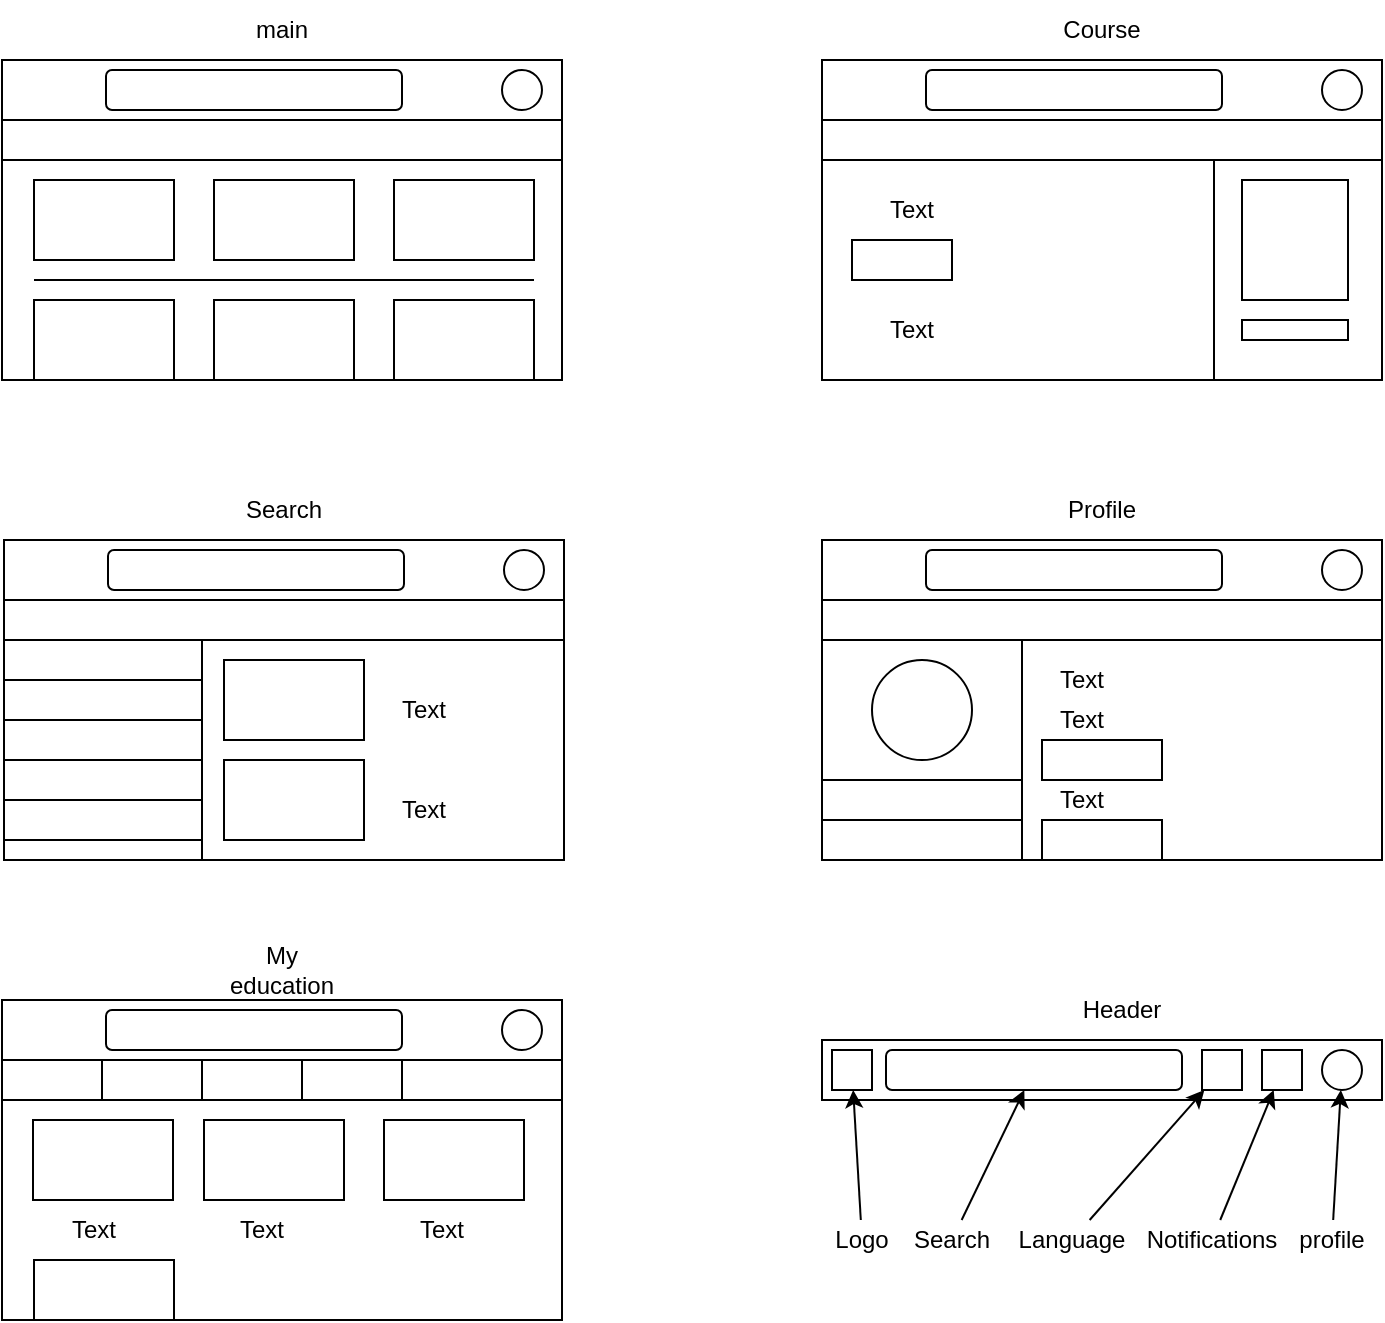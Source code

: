 <mxfile version="23.1.6" type="device">
  <diagram name="Страница — 1" id="CcfzWCn10rCv8w71ZSUx">
    <mxGraphModel dx="1075" dy="442" grid="1" gridSize="10" guides="1" tooltips="1" connect="1" arrows="1" fold="1" page="1" pageScale="1" pageWidth="827" pageHeight="1169" math="0" shadow="0">
      <root>
        <mxCell id="0" />
        <mxCell id="1" parent="0" />
        <mxCell id="6pSqtr_-12MOgZffBn_E-2" value="" style="rounded=0;whiteSpace=wrap;html=1;" vertex="1" parent="1">
          <mxGeometry x="40" y="80" width="280" height="160" as="geometry" />
        </mxCell>
        <mxCell id="6pSqtr_-12MOgZffBn_E-3" value="" style="rounded=0;whiteSpace=wrap;html=1;" vertex="1" parent="1">
          <mxGeometry x="40" y="80" width="280" height="30" as="geometry" />
        </mxCell>
        <mxCell id="6pSqtr_-12MOgZffBn_E-4" value="main" style="text;html=1;align=center;verticalAlign=middle;whiteSpace=wrap;rounded=0;" vertex="1" parent="1">
          <mxGeometry x="150" y="50" width="60" height="30" as="geometry" />
        </mxCell>
        <mxCell id="6pSqtr_-12MOgZffBn_E-6" value="" style="rounded=0;whiteSpace=wrap;html=1;" vertex="1" parent="1">
          <mxGeometry x="40" y="110" width="280" height="20" as="geometry" />
        </mxCell>
        <mxCell id="6pSqtr_-12MOgZffBn_E-7" value="" style="rounded=0;whiteSpace=wrap;html=1;" vertex="1" parent="1">
          <mxGeometry x="56" y="140" width="70" height="40" as="geometry" />
        </mxCell>
        <mxCell id="6pSqtr_-12MOgZffBn_E-8" value="" style="rounded=0;whiteSpace=wrap;html=1;" vertex="1" parent="1">
          <mxGeometry x="56" y="200" width="70" height="40" as="geometry" />
        </mxCell>
        <mxCell id="6pSqtr_-12MOgZffBn_E-9" value="" style="rounded=0;whiteSpace=wrap;html=1;" vertex="1" parent="1">
          <mxGeometry x="146" y="140" width="70" height="40" as="geometry" />
        </mxCell>
        <mxCell id="6pSqtr_-12MOgZffBn_E-10" value="" style="rounded=0;whiteSpace=wrap;html=1;" vertex="1" parent="1">
          <mxGeometry x="236" y="140" width="70" height="40" as="geometry" />
        </mxCell>
        <mxCell id="6pSqtr_-12MOgZffBn_E-11" value="" style="rounded=0;whiteSpace=wrap;html=1;" vertex="1" parent="1">
          <mxGeometry x="146" y="200" width="70" height="40" as="geometry" />
        </mxCell>
        <mxCell id="6pSqtr_-12MOgZffBn_E-12" value="" style="rounded=0;whiteSpace=wrap;html=1;" vertex="1" parent="1">
          <mxGeometry x="236" y="200" width="70" height="40" as="geometry" />
        </mxCell>
        <mxCell id="6pSqtr_-12MOgZffBn_E-15" value="" style="endArrow=none;html=1;rounded=0;" edge="1" parent="1">
          <mxGeometry width="50" height="50" relative="1" as="geometry">
            <mxPoint x="56" y="190" as="sourcePoint" />
            <mxPoint x="306" y="190" as="targetPoint" />
          </mxGeometry>
        </mxCell>
        <mxCell id="6pSqtr_-12MOgZffBn_E-16" value="" style="ellipse;whiteSpace=wrap;html=1;aspect=fixed;" vertex="1" parent="1">
          <mxGeometry x="290" y="85" width="20" height="20" as="geometry" />
        </mxCell>
        <mxCell id="6pSqtr_-12MOgZffBn_E-17" value="" style="rounded=1;whiteSpace=wrap;html=1;" vertex="1" parent="1">
          <mxGeometry x="92" y="85" width="148" height="20" as="geometry" />
        </mxCell>
        <mxCell id="6pSqtr_-12MOgZffBn_E-19" value="" style="rounded=0;whiteSpace=wrap;html=1;" vertex="1" parent="1">
          <mxGeometry x="450" y="80" width="280" height="160" as="geometry" />
        </mxCell>
        <mxCell id="6pSqtr_-12MOgZffBn_E-20" value="" style="rounded=0;whiteSpace=wrap;html=1;" vertex="1" parent="1">
          <mxGeometry x="450" y="80" width="280" height="30" as="geometry" />
        </mxCell>
        <mxCell id="6pSqtr_-12MOgZffBn_E-21" value="Course" style="text;html=1;align=center;verticalAlign=middle;whiteSpace=wrap;rounded=0;" vertex="1" parent="1">
          <mxGeometry x="560" y="50" width="60" height="30" as="geometry" />
        </mxCell>
        <mxCell id="6pSqtr_-12MOgZffBn_E-22" value="" style="rounded=0;whiteSpace=wrap;html=1;" vertex="1" parent="1">
          <mxGeometry x="450" y="110" width="280" height="20" as="geometry" />
        </mxCell>
        <mxCell id="6pSqtr_-12MOgZffBn_E-28" value="" style="rounded=0;whiteSpace=wrap;html=1;" vertex="1" parent="1">
          <mxGeometry x="646" y="130" width="84" height="110" as="geometry" />
        </mxCell>
        <mxCell id="6pSqtr_-12MOgZffBn_E-30" value="" style="ellipse;whiteSpace=wrap;html=1;aspect=fixed;" vertex="1" parent="1">
          <mxGeometry x="700" y="85" width="20" height="20" as="geometry" />
        </mxCell>
        <mxCell id="6pSqtr_-12MOgZffBn_E-31" value="" style="rounded=1;whiteSpace=wrap;html=1;" vertex="1" parent="1">
          <mxGeometry x="502" y="85" width="148" height="20" as="geometry" />
        </mxCell>
        <mxCell id="6pSqtr_-12MOgZffBn_E-32" value="" style="rounded=0;whiteSpace=wrap;html=1;" vertex="1" parent="1">
          <mxGeometry x="660" y="140" width="53" height="60" as="geometry" />
        </mxCell>
        <mxCell id="6pSqtr_-12MOgZffBn_E-33" value="" style="rounded=0;whiteSpace=wrap;html=1;" vertex="1" parent="1">
          <mxGeometry x="660" y="210" width="53" height="10" as="geometry" />
        </mxCell>
        <mxCell id="6pSqtr_-12MOgZffBn_E-35" value="Text" style="text;html=1;align=center;verticalAlign=middle;whiteSpace=wrap;rounded=0;" vertex="1" parent="1">
          <mxGeometry x="465" y="140" width="60" height="30" as="geometry" />
        </mxCell>
        <mxCell id="6pSqtr_-12MOgZffBn_E-37" value="" style="rounded=0;whiteSpace=wrap;html=1;" vertex="1" parent="1">
          <mxGeometry x="465" y="170" width="50" height="20" as="geometry" />
        </mxCell>
        <mxCell id="6pSqtr_-12MOgZffBn_E-38" value="Text" style="text;html=1;align=center;verticalAlign=middle;whiteSpace=wrap;rounded=0;" vertex="1" parent="1">
          <mxGeometry x="465" y="200" width="60" height="30" as="geometry" />
        </mxCell>
        <mxCell id="6pSqtr_-12MOgZffBn_E-39" value="" style="rounded=0;whiteSpace=wrap;html=1;" vertex="1" parent="1">
          <mxGeometry x="41" y="320" width="280" height="160" as="geometry" />
        </mxCell>
        <mxCell id="6pSqtr_-12MOgZffBn_E-40" value="" style="rounded=0;whiteSpace=wrap;html=1;" vertex="1" parent="1">
          <mxGeometry x="41" y="320" width="280" height="30" as="geometry" />
        </mxCell>
        <mxCell id="6pSqtr_-12MOgZffBn_E-41" value="Search" style="text;html=1;align=center;verticalAlign=middle;whiteSpace=wrap;rounded=0;" vertex="1" parent="1">
          <mxGeometry x="151" y="290" width="60" height="30" as="geometry" />
        </mxCell>
        <mxCell id="6pSqtr_-12MOgZffBn_E-42" value="" style="rounded=0;whiteSpace=wrap;html=1;" vertex="1" parent="1">
          <mxGeometry x="41" y="350" width="280" height="20" as="geometry" />
        </mxCell>
        <mxCell id="6pSqtr_-12MOgZffBn_E-44" value="" style="ellipse;whiteSpace=wrap;html=1;aspect=fixed;" vertex="1" parent="1">
          <mxGeometry x="291" y="325" width="20" height="20" as="geometry" />
        </mxCell>
        <mxCell id="6pSqtr_-12MOgZffBn_E-45" value="" style="rounded=1;whiteSpace=wrap;html=1;" vertex="1" parent="1">
          <mxGeometry x="93" y="325" width="148" height="20" as="geometry" />
        </mxCell>
        <mxCell id="6pSqtr_-12MOgZffBn_E-51" value="" style="rounded=0;whiteSpace=wrap;html=1;" vertex="1" parent="1">
          <mxGeometry x="41" y="370" width="99" height="110" as="geometry" />
        </mxCell>
        <mxCell id="6pSqtr_-12MOgZffBn_E-53" value="" style="rounded=0;whiteSpace=wrap;html=1;" vertex="1" parent="1">
          <mxGeometry x="151" y="380" width="70" height="40" as="geometry" />
        </mxCell>
        <mxCell id="6pSqtr_-12MOgZffBn_E-54" value="" style="rounded=0;whiteSpace=wrap;html=1;" vertex="1" parent="1">
          <mxGeometry x="151" y="430" width="70" height="40" as="geometry" />
        </mxCell>
        <mxCell id="6pSqtr_-12MOgZffBn_E-56" value="Text" style="text;html=1;align=center;verticalAlign=middle;whiteSpace=wrap;rounded=0;" vertex="1" parent="1">
          <mxGeometry x="221" y="390" width="60" height="30" as="geometry" />
        </mxCell>
        <mxCell id="6pSqtr_-12MOgZffBn_E-57" value="Text" style="text;html=1;align=center;verticalAlign=middle;whiteSpace=wrap;rounded=0;" vertex="1" parent="1">
          <mxGeometry x="221" y="440" width="60" height="30" as="geometry" />
        </mxCell>
        <mxCell id="6pSqtr_-12MOgZffBn_E-58" value="" style="rounded=0;whiteSpace=wrap;html=1;" vertex="1" parent="1">
          <mxGeometry x="41" y="370" width="99" height="20" as="geometry" />
        </mxCell>
        <mxCell id="6pSqtr_-12MOgZffBn_E-59" value="" style="rounded=0;whiteSpace=wrap;html=1;" vertex="1" parent="1">
          <mxGeometry x="41" y="390" width="99" height="20" as="geometry" />
        </mxCell>
        <mxCell id="6pSqtr_-12MOgZffBn_E-60" value="" style="rounded=0;whiteSpace=wrap;html=1;" vertex="1" parent="1">
          <mxGeometry x="41" y="410" width="99" height="20" as="geometry" />
        </mxCell>
        <mxCell id="6pSqtr_-12MOgZffBn_E-61" value="" style="rounded=0;whiteSpace=wrap;html=1;" vertex="1" parent="1">
          <mxGeometry x="41" y="430" width="99" height="20" as="geometry" />
        </mxCell>
        <mxCell id="6pSqtr_-12MOgZffBn_E-62" value="" style="rounded=0;whiteSpace=wrap;html=1;" vertex="1" parent="1">
          <mxGeometry x="41" y="450" width="99" height="20" as="geometry" />
        </mxCell>
        <mxCell id="6pSqtr_-12MOgZffBn_E-63" value="" style="rounded=0;whiteSpace=wrap;html=1;" vertex="1" parent="1">
          <mxGeometry x="450" y="320" width="280" height="160" as="geometry" />
        </mxCell>
        <mxCell id="6pSqtr_-12MOgZffBn_E-64" value="" style="rounded=0;whiteSpace=wrap;html=1;" vertex="1" parent="1">
          <mxGeometry x="450" y="320" width="280" height="30" as="geometry" />
        </mxCell>
        <mxCell id="6pSqtr_-12MOgZffBn_E-65" value="Profile" style="text;html=1;align=center;verticalAlign=middle;whiteSpace=wrap;rounded=0;" vertex="1" parent="1">
          <mxGeometry x="560" y="290" width="60" height="30" as="geometry" />
        </mxCell>
        <mxCell id="6pSqtr_-12MOgZffBn_E-66" value="" style="rounded=0;whiteSpace=wrap;html=1;" vertex="1" parent="1">
          <mxGeometry x="450" y="350" width="280" height="20" as="geometry" />
        </mxCell>
        <mxCell id="6pSqtr_-12MOgZffBn_E-67" value="" style="ellipse;whiteSpace=wrap;html=1;aspect=fixed;" vertex="1" parent="1">
          <mxGeometry x="700" y="325" width="20" height="20" as="geometry" />
        </mxCell>
        <mxCell id="6pSqtr_-12MOgZffBn_E-68" value="" style="rounded=1;whiteSpace=wrap;html=1;" vertex="1" parent="1">
          <mxGeometry x="502" y="325" width="148" height="20" as="geometry" />
        </mxCell>
        <mxCell id="6pSqtr_-12MOgZffBn_E-69" value="" style="rounded=0;whiteSpace=wrap;html=1;" vertex="1" parent="1">
          <mxGeometry x="450" y="370" width="100" height="110" as="geometry" />
        </mxCell>
        <mxCell id="6pSqtr_-12MOgZffBn_E-72" value="Text" style="text;html=1;align=center;verticalAlign=middle;whiteSpace=wrap;rounded=0;" vertex="1" parent="1">
          <mxGeometry x="560" y="380" width="40" height="20" as="geometry" />
        </mxCell>
        <mxCell id="6pSqtr_-12MOgZffBn_E-73" value="Text" style="text;html=1;align=center;verticalAlign=middle;whiteSpace=wrap;rounded=0;" vertex="1" parent="1">
          <mxGeometry x="560" y="400" width="40" height="20" as="geometry" />
        </mxCell>
        <mxCell id="6pSqtr_-12MOgZffBn_E-79" value="" style="ellipse;whiteSpace=wrap;html=1;aspect=fixed;" vertex="1" parent="1">
          <mxGeometry x="475" y="380" width="50" height="50" as="geometry" />
        </mxCell>
        <mxCell id="6pSqtr_-12MOgZffBn_E-82" value="" style="rounded=0;whiteSpace=wrap;html=1;" vertex="1" parent="1">
          <mxGeometry x="450" y="460" width="100" height="20" as="geometry" />
        </mxCell>
        <mxCell id="6pSqtr_-12MOgZffBn_E-83" value="" style="rounded=0;whiteSpace=wrap;html=1;" vertex="1" parent="1">
          <mxGeometry x="450" y="440" width="100" height="20" as="geometry" />
        </mxCell>
        <mxCell id="6pSqtr_-12MOgZffBn_E-84" value="" style="rounded=0;whiteSpace=wrap;html=1;" vertex="1" parent="1">
          <mxGeometry x="560" y="420" width="60" height="20" as="geometry" />
        </mxCell>
        <mxCell id="6pSqtr_-12MOgZffBn_E-85" value="" style="rounded=0;whiteSpace=wrap;html=1;" vertex="1" parent="1">
          <mxGeometry x="560" y="460" width="60" height="20" as="geometry" />
        </mxCell>
        <mxCell id="6pSqtr_-12MOgZffBn_E-86" value="Text" style="text;html=1;align=center;verticalAlign=middle;whiteSpace=wrap;rounded=0;" vertex="1" parent="1">
          <mxGeometry x="560" y="440" width="40" height="20" as="geometry" />
        </mxCell>
        <mxCell id="6pSqtr_-12MOgZffBn_E-87" value="" style="rounded=0;whiteSpace=wrap;html=1;" vertex="1" parent="1">
          <mxGeometry x="40" y="550" width="280" height="160" as="geometry" />
        </mxCell>
        <mxCell id="6pSqtr_-12MOgZffBn_E-88" value="" style="rounded=0;whiteSpace=wrap;html=1;" vertex="1" parent="1">
          <mxGeometry x="40" y="550" width="280" height="30" as="geometry" />
        </mxCell>
        <mxCell id="6pSqtr_-12MOgZffBn_E-89" value="My education" style="text;html=1;align=center;verticalAlign=middle;whiteSpace=wrap;rounded=0;" vertex="1" parent="1">
          <mxGeometry x="150" y="520" width="60" height="30" as="geometry" />
        </mxCell>
        <mxCell id="6pSqtr_-12MOgZffBn_E-90" value="" style="rounded=0;whiteSpace=wrap;html=1;" vertex="1" parent="1">
          <mxGeometry x="40" y="580" width="280" height="20" as="geometry" />
        </mxCell>
        <mxCell id="6pSqtr_-12MOgZffBn_E-91" value="" style="ellipse;whiteSpace=wrap;html=1;aspect=fixed;" vertex="1" parent="1">
          <mxGeometry x="290" y="555" width="20" height="20" as="geometry" />
        </mxCell>
        <mxCell id="6pSqtr_-12MOgZffBn_E-92" value="" style="rounded=1;whiteSpace=wrap;html=1;" vertex="1" parent="1">
          <mxGeometry x="92" y="555" width="148" height="20" as="geometry" />
        </mxCell>
        <mxCell id="6pSqtr_-12MOgZffBn_E-94" value="" style="rounded=0;whiteSpace=wrap;html=1;" vertex="1" parent="1">
          <mxGeometry x="55.5" y="610" width="70" height="40" as="geometry" />
        </mxCell>
        <mxCell id="6pSqtr_-12MOgZffBn_E-95" value="" style="rounded=0;whiteSpace=wrap;html=1;" vertex="1" parent="1">
          <mxGeometry x="141" y="610" width="70" height="40" as="geometry" />
        </mxCell>
        <mxCell id="6pSqtr_-12MOgZffBn_E-96" value="Text" style="text;html=1;align=center;verticalAlign=middle;whiteSpace=wrap;rounded=0;" vertex="1" parent="1">
          <mxGeometry x="55.5" y="650" width="60" height="30" as="geometry" />
        </mxCell>
        <mxCell id="6pSqtr_-12MOgZffBn_E-97" value="Text" style="text;html=1;align=center;verticalAlign=middle;whiteSpace=wrap;rounded=0;" vertex="1" parent="1">
          <mxGeometry x="140" y="650" width="60" height="30" as="geometry" />
        </mxCell>
        <mxCell id="6pSqtr_-12MOgZffBn_E-98" value="" style="rounded=0;whiteSpace=wrap;html=1;" vertex="1" parent="1">
          <mxGeometry x="40" y="580" width="50" height="20" as="geometry" />
        </mxCell>
        <mxCell id="6pSqtr_-12MOgZffBn_E-103" value="" style="rounded=0;whiteSpace=wrap;html=1;" vertex="1" parent="1">
          <mxGeometry x="90" y="580" width="50" height="20" as="geometry" />
        </mxCell>
        <mxCell id="6pSqtr_-12MOgZffBn_E-104" value="" style="rounded=0;whiteSpace=wrap;html=1;" vertex="1" parent="1">
          <mxGeometry x="240" y="580" width="80" height="20" as="geometry" />
        </mxCell>
        <mxCell id="6pSqtr_-12MOgZffBn_E-105" value="" style="rounded=0;whiteSpace=wrap;html=1;" vertex="1" parent="1">
          <mxGeometry x="140" y="580" width="50" height="20" as="geometry" />
        </mxCell>
        <mxCell id="6pSqtr_-12MOgZffBn_E-106" value="" style="rounded=0;whiteSpace=wrap;html=1;" vertex="1" parent="1">
          <mxGeometry x="190" y="580" width="50" height="20" as="geometry" />
        </mxCell>
        <mxCell id="6pSqtr_-12MOgZffBn_E-108" value="" style="rounded=0;whiteSpace=wrap;html=1;" vertex="1" parent="1">
          <mxGeometry x="56" y="680" width="70" height="30" as="geometry" />
        </mxCell>
        <mxCell id="6pSqtr_-12MOgZffBn_E-110" value="" style="rounded=0;whiteSpace=wrap;html=1;" vertex="1" parent="1">
          <mxGeometry x="231" y="610" width="70" height="40" as="geometry" />
        </mxCell>
        <mxCell id="6pSqtr_-12MOgZffBn_E-111" value="Text" style="text;html=1;align=center;verticalAlign=middle;whiteSpace=wrap;rounded=0;" vertex="1" parent="1">
          <mxGeometry x="230" y="650" width="60" height="30" as="geometry" />
        </mxCell>
        <mxCell id="6pSqtr_-12MOgZffBn_E-113" value="" style="rounded=0;whiteSpace=wrap;html=1;" vertex="1" parent="1">
          <mxGeometry x="450" y="570" width="280" height="30" as="geometry" />
        </mxCell>
        <mxCell id="6pSqtr_-12MOgZffBn_E-114" value="" style="ellipse;whiteSpace=wrap;html=1;aspect=fixed;" vertex="1" parent="1">
          <mxGeometry x="700" y="575" width="20" height="20" as="geometry" />
        </mxCell>
        <mxCell id="6pSqtr_-12MOgZffBn_E-115" value="" style="rounded=1;whiteSpace=wrap;html=1;" vertex="1" parent="1">
          <mxGeometry x="482" y="575" width="148" height="20" as="geometry" />
        </mxCell>
        <mxCell id="6pSqtr_-12MOgZffBn_E-116" value="Header" style="text;html=1;align=center;verticalAlign=middle;whiteSpace=wrap;rounded=0;" vertex="1" parent="1">
          <mxGeometry x="570" y="540" width="60" height="30" as="geometry" />
        </mxCell>
        <mxCell id="6pSqtr_-12MOgZffBn_E-117" value="" style="rounded=0;whiteSpace=wrap;html=1;" vertex="1" parent="1">
          <mxGeometry x="455" y="575" width="20" height="20" as="geometry" />
        </mxCell>
        <mxCell id="6pSqtr_-12MOgZffBn_E-119" value="" style="rounded=0;whiteSpace=wrap;html=1;" vertex="1" parent="1">
          <mxGeometry x="640" y="575" width="20" height="20" as="geometry" />
        </mxCell>
        <mxCell id="6pSqtr_-12MOgZffBn_E-120" value="" style="rounded=0;whiteSpace=wrap;html=1;" vertex="1" parent="1">
          <mxGeometry x="670" y="575" width="20" height="20" as="geometry" />
        </mxCell>
        <mxCell id="6pSqtr_-12MOgZffBn_E-121" value="Logo" style="text;html=1;align=center;verticalAlign=middle;whiteSpace=wrap;rounded=0;" vertex="1" parent="1">
          <mxGeometry x="450" y="660" width="40" height="20" as="geometry" />
        </mxCell>
        <mxCell id="6pSqtr_-12MOgZffBn_E-122" value="Search" style="text;html=1;align=center;verticalAlign=middle;whiteSpace=wrap;rounded=0;" vertex="1" parent="1">
          <mxGeometry x="490" y="660" width="50" height="20" as="geometry" />
        </mxCell>
        <mxCell id="6pSqtr_-12MOgZffBn_E-123" value="Language" style="text;html=1;align=center;verticalAlign=middle;whiteSpace=wrap;rounded=0;" vertex="1" parent="1">
          <mxGeometry x="540" y="660" width="70" height="20" as="geometry" />
        </mxCell>
        <mxCell id="6pSqtr_-12MOgZffBn_E-124" value="Notifications" style="text;html=1;align=center;verticalAlign=middle;whiteSpace=wrap;rounded=0;" vertex="1" parent="1">
          <mxGeometry x="610" y="660" width="70" height="20" as="geometry" />
        </mxCell>
        <mxCell id="6pSqtr_-12MOgZffBn_E-125" value="profile" style="text;html=1;align=center;verticalAlign=middle;whiteSpace=wrap;rounded=0;" vertex="1" parent="1">
          <mxGeometry x="680" y="660" width="50" height="20" as="geometry" />
        </mxCell>
        <mxCell id="6pSqtr_-12MOgZffBn_E-126" value="" style="endArrow=classic;html=1;rounded=0;" edge="1" parent="1" source="6pSqtr_-12MOgZffBn_E-121" target="6pSqtr_-12MOgZffBn_E-117">
          <mxGeometry width="50" height="50" relative="1" as="geometry">
            <mxPoint x="530" y="600" as="sourcePoint" />
            <mxPoint x="580" y="550" as="targetPoint" />
          </mxGeometry>
        </mxCell>
        <mxCell id="6pSqtr_-12MOgZffBn_E-127" value="" style="endArrow=classic;html=1;rounded=0;" edge="1" parent="1" source="6pSqtr_-12MOgZffBn_E-122" target="6pSqtr_-12MOgZffBn_E-115">
          <mxGeometry width="50" height="50" relative="1" as="geometry">
            <mxPoint x="479" y="670" as="sourcePoint" />
            <mxPoint x="476" y="605" as="targetPoint" />
          </mxGeometry>
        </mxCell>
        <mxCell id="6pSqtr_-12MOgZffBn_E-128" value="" style="endArrow=classic;html=1;rounded=0;" edge="1" parent="1" source="6pSqtr_-12MOgZffBn_E-123" target="6pSqtr_-12MOgZffBn_E-119">
          <mxGeometry width="50" height="50" relative="1" as="geometry">
            <mxPoint x="489" y="680" as="sourcePoint" />
            <mxPoint x="486" y="615" as="targetPoint" />
          </mxGeometry>
        </mxCell>
        <mxCell id="6pSqtr_-12MOgZffBn_E-129" value="" style="endArrow=classic;html=1;rounded=0;" edge="1" parent="1" source="6pSqtr_-12MOgZffBn_E-124" target="6pSqtr_-12MOgZffBn_E-120">
          <mxGeometry width="50" height="50" relative="1" as="geometry">
            <mxPoint x="499" y="690" as="sourcePoint" />
            <mxPoint x="496" y="625" as="targetPoint" />
          </mxGeometry>
        </mxCell>
        <mxCell id="6pSqtr_-12MOgZffBn_E-130" value="" style="endArrow=classic;html=1;rounded=0;" edge="1" parent="1" source="6pSqtr_-12MOgZffBn_E-125" target="6pSqtr_-12MOgZffBn_E-114">
          <mxGeometry width="50" height="50" relative="1" as="geometry">
            <mxPoint x="509" y="700" as="sourcePoint" />
            <mxPoint x="506" y="635" as="targetPoint" />
          </mxGeometry>
        </mxCell>
      </root>
    </mxGraphModel>
  </diagram>
</mxfile>
